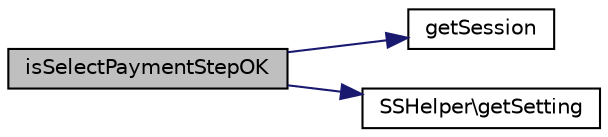 digraph "isSelectPaymentStepOK"
{
  edge [fontname="Helvetica",fontsize="10",labelfontname="Helvetica",labelfontsize="10"];
  node [fontname="Helvetica",fontsize="10",shape=record];
  rankdir="LR";
  Node1 [label="isSelectPaymentStepOK",height=0.2,width=0.4,color="black", fillcolor="grey75", style="filled", fontcolor="black"];
  Node1 -> Node2 [color="midnightblue",fontsize="10",style="solid",fontname="Helvetica"];
  Node2 [label="getSession",height=0.2,width=0.4,color="black", fillcolor="white", style="filled",URL="$class_s_s_checkout_controller.html#ae6ad3c8f4d8953bfbcb6cfdfce8fedb5",tooltip="get Value from Session "];
  Node1 -> Node3 [color="midnightblue",fontsize="10",style="solid",fontname="Helvetica"];
  Node3 [label="SSHelper\\getSetting",height=0.2,width=0.4,color="black", fillcolor="white", style="filled",URL="$class_s_s_helper.html#a22ea98c9a7625ae25a20010920a5b2cb",tooltip="Shop-Betreiber Setting Value. "];
}
